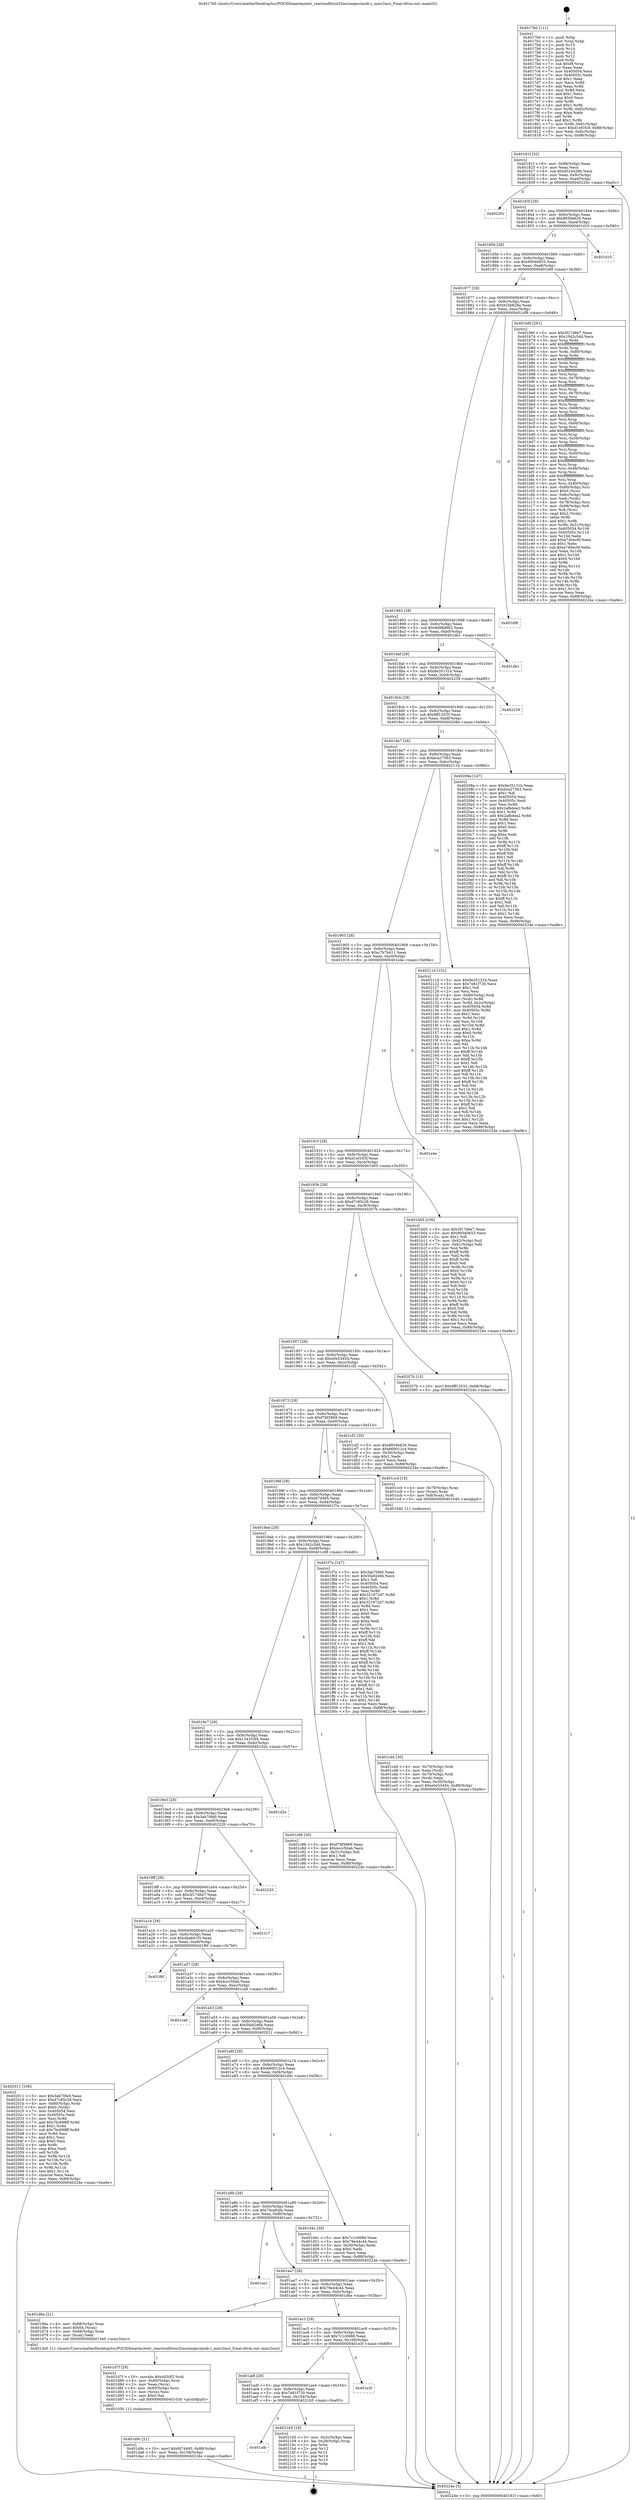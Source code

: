 digraph "0x4017b0" {
  label = "0x4017b0 (/mnt/c/Users/mathe/Desktop/tcc/POCII/binaries/extr_reactosdllwin32mciseqmcimidi.c_mmr2mci_Final-ollvm.out::main(0))"
  labelloc = "t"
  node[shape=record]

  Entry [label="",width=0.3,height=0.3,shape=circle,fillcolor=black,style=filled]
  "0x40181f" [label="{
     0x40181f [32]\l
     | [instrs]\l
     &nbsp;&nbsp;0x40181f \<+6\>: mov -0x88(%rbp),%eax\l
     &nbsp;&nbsp;0x401825 \<+2\>: mov %eax,%ecx\l
     &nbsp;&nbsp;0x401827 \<+6\>: sub $0x8524429b,%ecx\l
     &nbsp;&nbsp;0x40182d \<+6\>: mov %eax,-0x9c(%rbp)\l
     &nbsp;&nbsp;0x401833 \<+6\>: mov %ecx,-0xa0(%rbp)\l
     &nbsp;&nbsp;0x401839 \<+6\>: je 000000000040220c \<main+0xa5c\>\l
  }"]
  "0x40220c" [label="{
     0x40220c\l
  }", style=dashed]
  "0x40183f" [label="{
     0x40183f [28]\l
     | [instrs]\l
     &nbsp;&nbsp;0x40183f \<+5\>: jmp 0000000000401844 \<main+0x94\>\l
     &nbsp;&nbsp;0x401844 \<+6\>: mov -0x9c(%rbp),%eax\l
     &nbsp;&nbsp;0x40184a \<+5\>: sub $0x8839e629,%eax\l
     &nbsp;&nbsp;0x40184f \<+6\>: mov %eax,-0xa4(%rbp)\l
     &nbsp;&nbsp;0x401855 \<+6\>: je 0000000000401d10 \<main+0x560\>\l
  }"]
  Exit [label="",width=0.3,height=0.3,shape=circle,fillcolor=black,style=filled,peripheries=2]
  "0x401d10" [label="{
     0x401d10\l
  }", style=dashed]
  "0x40185b" [label="{
     0x40185b [28]\l
     | [instrs]\l
     &nbsp;&nbsp;0x40185b \<+5\>: jmp 0000000000401860 \<main+0xb0\>\l
     &nbsp;&nbsp;0x401860 \<+6\>: mov -0x9c(%rbp),%eax\l
     &nbsp;&nbsp;0x401866 \<+5\>: sub $0x90040653,%eax\l
     &nbsp;&nbsp;0x40186b \<+6\>: mov %eax,-0xa8(%rbp)\l
     &nbsp;&nbsp;0x401871 \<+6\>: je 0000000000401b6f \<main+0x3bf\>\l
  }"]
  "0x401afb" [label="{
     0x401afb\l
  }", style=dashed]
  "0x401b6f" [label="{
     0x401b6f [281]\l
     | [instrs]\l
     &nbsp;&nbsp;0x401b6f \<+5\>: mov $0x3f17d6e7,%eax\l
     &nbsp;&nbsp;0x401b74 \<+5\>: mov $0x1042c5dd,%ecx\l
     &nbsp;&nbsp;0x401b79 \<+3\>: mov %rsp,%rdx\l
     &nbsp;&nbsp;0x401b7c \<+4\>: add $0xfffffffffffffff0,%rdx\l
     &nbsp;&nbsp;0x401b80 \<+3\>: mov %rdx,%rsp\l
     &nbsp;&nbsp;0x401b83 \<+4\>: mov %rdx,-0x80(%rbp)\l
     &nbsp;&nbsp;0x401b87 \<+3\>: mov %rsp,%rdx\l
     &nbsp;&nbsp;0x401b8a \<+4\>: add $0xfffffffffffffff0,%rdx\l
     &nbsp;&nbsp;0x401b8e \<+3\>: mov %rdx,%rsp\l
     &nbsp;&nbsp;0x401b91 \<+3\>: mov %rsp,%rsi\l
     &nbsp;&nbsp;0x401b94 \<+4\>: add $0xfffffffffffffff0,%rsi\l
     &nbsp;&nbsp;0x401b98 \<+3\>: mov %rsi,%rsp\l
     &nbsp;&nbsp;0x401b9b \<+4\>: mov %rsi,-0x78(%rbp)\l
     &nbsp;&nbsp;0x401b9f \<+3\>: mov %rsp,%rsi\l
     &nbsp;&nbsp;0x401ba2 \<+4\>: add $0xfffffffffffffff0,%rsi\l
     &nbsp;&nbsp;0x401ba6 \<+3\>: mov %rsi,%rsp\l
     &nbsp;&nbsp;0x401ba9 \<+4\>: mov %rsi,-0x70(%rbp)\l
     &nbsp;&nbsp;0x401bad \<+3\>: mov %rsp,%rsi\l
     &nbsp;&nbsp;0x401bb0 \<+4\>: add $0xfffffffffffffff0,%rsi\l
     &nbsp;&nbsp;0x401bb4 \<+3\>: mov %rsi,%rsp\l
     &nbsp;&nbsp;0x401bb7 \<+4\>: mov %rsi,-0x68(%rbp)\l
     &nbsp;&nbsp;0x401bbb \<+3\>: mov %rsp,%rsi\l
     &nbsp;&nbsp;0x401bbe \<+4\>: add $0xfffffffffffffff0,%rsi\l
     &nbsp;&nbsp;0x401bc2 \<+3\>: mov %rsi,%rsp\l
     &nbsp;&nbsp;0x401bc5 \<+4\>: mov %rsi,-0x60(%rbp)\l
     &nbsp;&nbsp;0x401bc9 \<+3\>: mov %rsp,%rsi\l
     &nbsp;&nbsp;0x401bcc \<+4\>: add $0xfffffffffffffff0,%rsi\l
     &nbsp;&nbsp;0x401bd0 \<+3\>: mov %rsi,%rsp\l
     &nbsp;&nbsp;0x401bd3 \<+4\>: mov %rsi,-0x58(%rbp)\l
     &nbsp;&nbsp;0x401bd7 \<+3\>: mov %rsp,%rsi\l
     &nbsp;&nbsp;0x401bda \<+4\>: add $0xfffffffffffffff0,%rsi\l
     &nbsp;&nbsp;0x401bde \<+3\>: mov %rsi,%rsp\l
     &nbsp;&nbsp;0x401be1 \<+4\>: mov %rsi,-0x50(%rbp)\l
     &nbsp;&nbsp;0x401be5 \<+3\>: mov %rsp,%rsi\l
     &nbsp;&nbsp;0x401be8 \<+4\>: add $0xfffffffffffffff0,%rsi\l
     &nbsp;&nbsp;0x401bec \<+3\>: mov %rsi,%rsp\l
     &nbsp;&nbsp;0x401bef \<+4\>: mov %rsi,-0x48(%rbp)\l
     &nbsp;&nbsp;0x401bf3 \<+3\>: mov %rsp,%rsi\l
     &nbsp;&nbsp;0x401bf6 \<+4\>: add $0xfffffffffffffff0,%rsi\l
     &nbsp;&nbsp;0x401bfa \<+3\>: mov %rsi,%rsp\l
     &nbsp;&nbsp;0x401bfd \<+4\>: mov %rsi,-0x40(%rbp)\l
     &nbsp;&nbsp;0x401c01 \<+4\>: mov -0x80(%rbp),%rsi\l
     &nbsp;&nbsp;0x401c05 \<+6\>: movl $0x0,(%rsi)\l
     &nbsp;&nbsp;0x401c0b \<+6\>: mov -0x8c(%rbp),%edi\l
     &nbsp;&nbsp;0x401c11 \<+2\>: mov %edi,(%rdx)\l
     &nbsp;&nbsp;0x401c13 \<+4\>: mov -0x78(%rbp),%rsi\l
     &nbsp;&nbsp;0x401c17 \<+7\>: mov -0x98(%rbp),%r8\l
     &nbsp;&nbsp;0x401c1e \<+3\>: mov %r8,(%rsi)\l
     &nbsp;&nbsp;0x401c21 \<+3\>: cmpl $0x2,(%rdx)\l
     &nbsp;&nbsp;0x401c24 \<+4\>: setne %r9b\l
     &nbsp;&nbsp;0x401c28 \<+4\>: and $0x1,%r9b\l
     &nbsp;&nbsp;0x401c2c \<+4\>: mov %r9b,-0x31(%rbp)\l
     &nbsp;&nbsp;0x401c30 \<+8\>: mov 0x405054,%r10d\l
     &nbsp;&nbsp;0x401c38 \<+8\>: mov 0x40505c,%r11d\l
     &nbsp;&nbsp;0x401c40 \<+3\>: mov %r10d,%ebx\l
     &nbsp;&nbsp;0x401c43 \<+6\>: add $0xe740ec0f,%ebx\l
     &nbsp;&nbsp;0x401c49 \<+3\>: sub $0x1,%ebx\l
     &nbsp;&nbsp;0x401c4c \<+6\>: sub $0xe740ec0f,%ebx\l
     &nbsp;&nbsp;0x401c52 \<+4\>: imul %ebx,%r10d\l
     &nbsp;&nbsp;0x401c56 \<+4\>: and $0x1,%r10d\l
     &nbsp;&nbsp;0x401c5a \<+4\>: cmp $0x0,%r10d\l
     &nbsp;&nbsp;0x401c5e \<+4\>: sete %r9b\l
     &nbsp;&nbsp;0x401c62 \<+4\>: cmp $0xa,%r11d\l
     &nbsp;&nbsp;0x401c66 \<+4\>: setl %r14b\l
     &nbsp;&nbsp;0x401c6a \<+3\>: mov %r9b,%r15b\l
     &nbsp;&nbsp;0x401c6d \<+3\>: and %r14b,%r15b\l
     &nbsp;&nbsp;0x401c70 \<+3\>: xor %r14b,%r9b\l
     &nbsp;&nbsp;0x401c73 \<+3\>: or %r9b,%r15b\l
     &nbsp;&nbsp;0x401c76 \<+4\>: test $0x1,%r15b\l
     &nbsp;&nbsp;0x401c7a \<+3\>: cmovne %ecx,%eax\l
     &nbsp;&nbsp;0x401c7d \<+6\>: mov %eax,-0x88(%rbp)\l
     &nbsp;&nbsp;0x401c83 \<+5\>: jmp 000000000040224e \<main+0xa9e\>\l
  }"]
  "0x401877" [label="{
     0x401877 [28]\l
     | [instrs]\l
     &nbsp;&nbsp;0x401877 \<+5\>: jmp 000000000040187c \<main+0xcc\>\l
     &nbsp;&nbsp;0x40187c \<+6\>: mov -0x9c(%rbp),%eax\l
     &nbsp;&nbsp;0x401882 \<+5\>: sub $0x91bb828a,%eax\l
     &nbsp;&nbsp;0x401887 \<+6\>: mov %eax,-0xac(%rbp)\l
     &nbsp;&nbsp;0x40188d \<+6\>: je 0000000000401df8 \<main+0x648\>\l
  }"]
  "0x4021b5" [label="{
     0x4021b5 [18]\l
     | [instrs]\l
     &nbsp;&nbsp;0x4021b5 \<+3\>: mov -0x2c(%rbp),%eax\l
     &nbsp;&nbsp;0x4021b8 \<+4\>: lea -0x28(%rbp),%rsp\l
     &nbsp;&nbsp;0x4021bc \<+1\>: pop %rbx\l
     &nbsp;&nbsp;0x4021bd \<+2\>: pop %r12\l
     &nbsp;&nbsp;0x4021bf \<+2\>: pop %r13\l
     &nbsp;&nbsp;0x4021c1 \<+2\>: pop %r14\l
     &nbsp;&nbsp;0x4021c3 \<+2\>: pop %r15\l
     &nbsp;&nbsp;0x4021c5 \<+1\>: pop %rbp\l
     &nbsp;&nbsp;0x4021c6 \<+1\>: ret\l
  }"]
  "0x401df8" [label="{
     0x401df8\l
  }", style=dashed]
  "0x401893" [label="{
     0x401893 [28]\l
     | [instrs]\l
     &nbsp;&nbsp;0x401893 \<+5\>: jmp 0000000000401898 \<main+0xe8\>\l
     &nbsp;&nbsp;0x401898 \<+6\>: mov -0x9c(%rbp),%eax\l
     &nbsp;&nbsp;0x40189e \<+5\>: sub $0x9d88d682,%eax\l
     &nbsp;&nbsp;0x4018a3 \<+6\>: mov %eax,-0xb0(%rbp)\l
     &nbsp;&nbsp;0x4018a9 \<+6\>: je 0000000000401db1 \<main+0x601\>\l
  }"]
  "0x401adf" [label="{
     0x401adf [28]\l
     | [instrs]\l
     &nbsp;&nbsp;0x401adf \<+5\>: jmp 0000000000401ae4 \<main+0x334\>\l
     &nbsp;&nbsp;0x401ae4 \<+6\>: mov -0x9c(%rbp),%eax\l
     &nbsp;&nbsp;0x401aea \<+5\>: sub $0x7e81f720,%eax\l
     &nbsp;&nbsp;0x401aef \<+6\>: mov %eax,-0x104(%rbp)\l
     &nbsp;&nbsp;0x401af5 \<+6\>: je 00000000004021b5 \<main+0xa05\>\l
  }"]
  "0x401db1" [label="{
     0x401db1\l
  }", style=dashed]
  "0x4018af" [label="{
     0x4018af [28]\l
     | [instrs]\l
     &nbsp;&nbsp;0x4018af \<+5\>: jmp 00000000004018b4 \<main+0x104\>\l
     &nbsp;&nbsp;0x4018b4 \<+6\>: mov -0x9c(%rbp),%eax\l
     &nbsp;&nbsp;0x4018ba \<+5\>: sub $0x9e35131b,%eax\l
     &nbsp;&nbsp;0x4018bf \<+6\>: mov %eax,-0xb4(%rbp)\l
     &nbsp;&nbsp;0x4018c5 \<+6\>: je 0000000000402239 \<main+0xa89\>\l
  }"]
  "0x401e3f" [label="{
     0x401e3f\l
  }", style=dashed]
  "0x402239" [label="{
     0x402239\l
  }", style=dashed]
  "0x4018cb" [label="{
     0x4018cb [28]\l
     | [instrs]\l
     &nbsp;&nbsp;0x4018cb \<+5\>: jmp 00000000004018d0 \<main+0x120\>\l
     &nbsp;&nbsp;0x4018d0 \<+6\>: mov -0x9c(%rbp),%eax\l
     &nbsp;&nbsp;0x4018d6 \<+5\>: sub $0x9ff12033,%eax\l
     &nbsp;&nbsp;0x4018db \<+6\>: mov %eax,-0xb8(%rbp)\l
     &nbsp;&nbsp;0x4018e1 \<+6\>: je 000000000040208a \<main+0x8da\>\l
  }"]
  "0x401d9c" [label="{
     0x401d9c [21]\l
     | [instrs]\l
     &nbsp;&nbsp;0x401d9c \<+10\>: movl $0xfd74495,-0x88(%rbp)\l
     &nbsp;&nbsp;0x401da6 \<+6\>: mov %eax,-0x108(%rbp)\l
     &nbsp;&nbsp;0x401dac \<+5\>: jmp 000000000040224e \<main+0xa9e\>\l
  }"]
  "0x40208a" [label="{
     0x40208a [147]\l
     | [instrs]\l
     &nbsp;&nbsp;0x40208a \<+5\>: mov $0x9e35131b,%eax\l
     &nbsp;&nbsp;0x40208f \<+5\>: mov $0xbca27563,%ecx\l
     &nbsp;&nbsp;0x402094 \<+2\>: mov $0x1,%dl\l
     &nbsp;&nbsp;0x402096 \<+7\>: mov 0x405054,%esi\l
     &nbsp;&nbsp;0x40209d \<+7\>: mov 0x40505c,%edi\l
     &nbsp;&nbsp;0x4020a4 \<+3\>: mov %esi,%r8d\l
     &nbsp;&nbsp;0x4020a7 \<+7\>: sub $0x2afbdea2,%r8d\l
     &nbsp;&nbsp;0x4020ae \<+4\>: sub $0x1,%r8d\l
     &nbsp;&nbsp;0x4020b2 \<+7\>: add $0x2afbdea2,%r8d\l
     &nbsp;&nbsp;0x4020b9 \<+4\>: imul %r8d,%esi\l
     &nbsp;&nbsp;0x4020bd \<+3\>: and $0x1,%esi\l
     &nbsp;&nbsp;0x4020c0 \<+3\>: cmp $0x0,%esi\l
     &nbsp;&nbsp;0x4020c3 \<+4\>: sete %r9b\l
     &nbsp;&nbsp;0x4020c7 \<+3\>: cmp $0xa,%edi\l
     &nbsp;&nbsp;0x4020ca \<+4\>: setl %r10b\l
     &nbsp;&nbsp;0x4020ce \<+3\>: mov %r9b,%r11b\l
     &nbsp;&nbsp;0x4020d1 \<+4\>: xor $0xff,%r11b\l
     &nbsp;&nbsp;0x4020d5 \<+3\>: mov %r10b,%bl\l
     &nbsp;&nbsp;0x4020d8 \<+3\>: xor $0xff,%bl\l
     &nbsp;&nbsp;0x4020db \<+3\>: xor $0x1,%dl\l
     &nbsp;&nbsp;0x4020de \<+3\>: mov %r11b,%r14b\l
     &nbsp;&nbsp;0x4020e1 \<+4\>: and $0xff,%r14b\l
     &nbsp;&nbsp;0x4020e5 \<+3\>: and %dl,%r9b\l
     &nbsp;&nbsp;0x4020e8 \<+3\>: mov %bl,%r15b\l
     &nbsp;&nbsp;0x4020eb \<+4\>: and $0xff,%r15b\l
     &nbsp;&nbsp;0x4020ef \<+3\>: and %dl,%r10b\l
     &nbsp;&nbsp;0x4020f2 \<+3\>: or %r9b,%r14b\l
     &nbsp;&nbsp;0x4020f5 \<+3\>: or %r10b,%r15b\l
     &nbsp;&nbsp;0x4020f8 \<+3\>: xor %r15b,%r14b\l
     &nbsp;&nbsp;0x4020fb \<+3\>: or %bl,%r11b\l
     &nbsp;&nbsp;0x4020fe \<+4\>: xor $0xff,%r11b\l
     &nbsp;&nbsp;0x402102 \<+3\>: or $0x1,%dl\l
     &nbsp;&nbsp;0x402105 \<+3\>: and %dl,%r11b\l
     &nbsp;&nbsp;0x402108 \<+3\>: or %r11b,%r14b\l
     &nbsp;&nbsp;0x40210b \<+4\>: test $0x1,%r14b\l
     &nbsp;&nbsp;0x40210f \<+3\>: cmovne %ecx,%eax\l
     &nbsp;&nbsp;0x402112 \<+6\>: mov %eax,-0x88(%rbp)\l
     &nbsp;&nbsp;0x402118 \<+5\>: jmp 000000000040224e \<main+0xa9e\>\l
  }"]
  "0x4018e7" [label="{
     0x4018e7 [28]\l
     | [instrs]\l
     &nbsp;&nbsp;0x4018e7 \<+5\>: jmp 00000000004018ec \<main+0x13c\>\l
     &nbsp;&nbsp;0x4018ec \<+6\>: mov -0x9c(%rbp),%eax\l
     &nbsp;&nbsp;0x4018f2 \<+5\>: sub $0xbca27563,%eax\l
     &nbsp;&nbsp;0x4018f7 \<+6\>: mov %eax,-0xbc(%rbp)\l
     &nbsp;&nbsp;0x4018fd \<+6\>: je 000000000040211d \<main+0x96d\>\l
  }"]
  "0x401d7f" [label="{
     0x401d7f [29]\l
     | [instrs]\l
     &nbsp;&nbsp;0x401d7f \<+10\>: movabs $0x4030f2,%rdi\l
     &nbsp;&nbsp;0x401d89 \<+4\>: mov -0x60(%rbp),%rcx\l
     &nbsp;&nbsp;0x401d8d \<+2\>: mov %eax,(%rcx)\l
     &nbsp;&nbsp;0x401d8f \<+4\>: mov -0x60(%rbp),%rcx\l
     &nbsp;&nbsp;0x401d93 \<+2\>: mov (%rcx),%esi\l
     &nbsp;&nbsp;0x401d95 \<+2\>: mov $0x0,%al\l
     &nbsp;&nbsp;0x401d97 \<+5\>: call 0000000000401030 \<printf@plt\>\l
     | [calls]\l
     &nbsp;&nbsp;0x401030 \{1\} (unknown)\l
  }"]
  "0x40211d" [label="{
     0x40211d [152]\l
     | [instrs]\l
     &nbsp;&nbsp;0x40211d \<+5\>: mov $0x9e35131b,%eax\l
     &nbsp;&nbsp;0x402122 \<+5\>: mov $0x7e81f720,%ecx\l
     &nbsp;&nbsp;0x402127 \<+2\>: mov $0x1,%dl\l
     &nbsp;&nbsp;0x402129 \<+2\>: xor %esi,%esi\l
     &nbsp;&nbsp;0x40212b \<+4\>: mov -0x80(%rbp),%rdi\l
     &nbsp;&nbsp;0x40212f \<+3\>: mov (%rdi),%r8d\l
     &nbsp;&nbsp;0x402132 \<+4\>: mov %r8d,-0x2c(%rbp)\l
     &nbsp;&nbsp;0x402136 \<+8\>: mov 0x405054,%r8d\l
     &nbsp;&nbsp;0x40213e \<+8\>: mov 0x40505c,%r9d\l
     &nbsp;&nbsp;0x402146 \<+3\>: sub $0x1,%esi\l
     &nbsp;&nbsp;0x402149 \<+3\>: mov %r8d,%r10d\l
     &nbsp;&nbsp;0x40214c \<+3\>: add %esi,%r10d\l
     &nbsp;&nbsp;0x40214f \<+4\>: imul %r10d,%r8d\l
     &nbsp;&nbsp;0x402153 \<+4\>: and $0x1,%r8d\l
     &nbsp;&nbsp;0x402157 \<+4\>: cmp $0x0,%r8d\l
     &nbsp;&nbsp;0x40215b \<+4\>: sete %r11b\l
     &nbsp;&nbsp;0x40215f \<+4\>: cmp $0xa,%r9d\l
     &nbsp;&nbsp;0x402163 \<+3\>: setl %bl\l
     &nbsp;&nbsp;0x402166 \<+3\>: mov %r11b,%r14b\l
     &nbsp;&nbsp;0x402169 \<+4\>: xor $0xff,%r14b\l
     &nbsp;&nbsp;0x40216d \<+3\>: mov %bl,%r15b\l
     &nbsp;&nbsp;0x402170 \<+4\>: xor $0xff,%r15b\l
     &nbsp;&nbsp;0x402174 \<+3\>: xor $0x1,%dl\l
     &nbsp;&nbsp;0x402177 \<+3\>: mov %r14b,%r12b\l
     &nbsp;&nbsp;0x40217a \<+4\>: and $0xff,%r12b\l
     &nbsp;&nbsp;0x40217e \<+3\>: and %dl,%r11b\l
     &nbsp;&nbsp;0x402181 \<+3\>: mov %r15b,%r13b\l
     &nbsp;&nbsp;0x402184 \<+4\>: and $0xff,%r13b\l
     &nbsp;&nbsp;0x402188 \<+2\>: and %dl,%bl\l
     &nbsp;&nbsp;0x40218a \<+3\>: or %r11b,%r12b\l
     &nbsp;&nbsp;0x40218d \<+3\>: or %bl,%r13b\l
     &nbsp;&nbsp;0x402190 \<+3\>: xor %r13b,%r12b\l
     &nbsp;&nbsp;0x402193 \<+3\>: or %r15b,%r14b\l
     &nbsp;&nbsp;0x402196 \<+4\>: xor $0xff,%r14b\l
     &nbsp;&nbsp;0x40219a \<+3\>: or $0x1,%dl\l
     &nbsp;&nbsp;0x40219d \<+3\>: and %dl,%r14b\l
     &nbsp;&nbsp;0x4021a0 \<+3\>: or %r14b,%r12b\l
     &nbsp;&nbsp;0x4021a3 \<+4\>: test $0x1,%r12b\l
     &nbsp;&nbsp;0x4021a7 \<+3\>: cmovne %ecx,%eax\l
     &nbsp;&nbsp;0x4021aa \<+6\>: mov %eax,-0x88(%rbp)\l
     &nbsp;&nbsp;0x4021b0 \<+5\>: jmp 000000000040224e \<main+0xa9e\>\l
  }"]
  "0x401903" [label="{
     0x401903 [28]\l
     | [instrs]\l
     &nbsp;&nbsp;0x401903 \<+5\>: jmp 0000000000401908 \<main+0x158\>\l
     &nbsp;&nbsp;0x401908 \<+6\>: mov -0x9c(%rbp),%eax\l
     &nbsp;&nbsp;0x40190e \<+5\>: sub $0xc7b7b411,%eax\l
     &nbsp;&nbsp;0x401913 \<+6\>: mov %eax,-0xc0(%rbp)\l
     &nbsp;&nbsp;0x401919 \<+6\>: je 0000000000401e4e \<main+0x69e\>\l
  }"]
  "0x401ac3" [label="{
     0x401ac3 [28]\l
     | [instrs]\l
     &nbsp;&nbsp;0x401ac3 \<+5\>: jmp 0000000000401ac8 \<main+0x318\>\l
     &nbsp;&nbsp;0x401ac8 \<+6\>: mov -0x9c(%rbp),%eax\l
     &nbsp;&nbsp;0x401ace \<+5\>: sub $0x7c1c0686,%eax\l
     &nbsp;&nbsp;0x401ad3 \<+6\>: mov %eax,-0x100(%rbp)\l
     &nbsp;&nbsp;0x401ad9 \<+6\>: je 0000000000401e3f \<main+0x68f\>\l
  }"]
  "0x401e4e" [label="{
     0x401e4e\l
  }", style=dashed]
  "0x40191f" [label="{
     0x40191f [28]\l
     | [instrs]\l
     &nbsp;&nbsp;0x40191f \<+5\>: jmp 0000000000401924 \<main+0x174\>\l
     &nbsp;&nbsp;0x401924 \<+6\>: mov -0x9c(%rbp),%eax\l
     &nbsp;&nbsp;0x40192a \<+5\>: sub $0xd1ef163f,%eax\l
     &nbsp;&nbsp;0x40192f \<+6\>: mov %eax,-0xc4(%rbp)\l
     &nbsp;&nbsp;0x401935 \<+6\>: je 0000000000401b05 \<main+0x355\>\l
  }"]
  "0x401d6a" [label="{
     0x401d6a [21]\l
     | [instrs]\l
     &nbsp;&nbsp;0x401d6a \<+4\>: mov -0x68(%rbp),%rax\l
     &nbsp;&nbsp;0x401d6e \<+6\>: movl $0x64,(%rax)\l
     &nbsp;&nbsp;0x401d74 \<+4\>: mov -0x68(%rbp),%rax\l
     &nbsp;&nbsp;0x401d78 \<+2\>: mov (%rax),%edi\l
     &nbsp;&nbsp;0x401d7a \<+5\>: call 00000000004013e0 \<mmr2mci\>\l
     | [calls]\l
     &nbsp;&nbsp;0x4013e0 \{1\} (/mnt/c/Users/mathe/Desktop/tcc/POCII/binaries/extr_reactosdllwin32mciseqmcimidi.c_mmr2mci_Final-ollvm.out::mmr2mci)\l
  }"]
  "0x401b05" [label="{
     0x401b05 [106]\l
     | [instrs]\l
     &nbsp;&nbsp;0x401b05 \<+5\>: mov $0x3f17d6e7,%eax\l
     &nbsp;&nbsp;0x401b0a \<+5\>: mov $0x90040653,%ecx\l
     &nbsp;&nbsp;0x401b0f \<+2\>: mov $0x1,%dl\l
     &nbsp;&nbsp;0x401b11 \<+7\>: mov -0x82(%rbp),%sil\l
     &nbsp;&nbsp;0x401b18 \<+7\>: mov -0x81(%rbp),%dil\l
     &nbsp;&nbsp;0x401b1f \<+3\>: mov %sil,%r8b\l
     &nbsp;&nbsp;0x401b22 \<+4\>: xor $0xff,%r8b\l
     &nbsp;&nbsp;0x401b26 \<+3\>: mov %dil,%r9b\l
     &nbsp;&nbsp;0x401b29 \<+4\>: xor $0xff,%r9b\l
     &nbsp;&nbsp;0x401b2d \<+3\>: xor $0x0,%dl\l
     &nbsp;&nbsp;0x401b30 \<+3\>: mov %r8b,%r10b\l
     &nbsp;&nbsp;0x401b33 \<+4\>: and $0x0,%r10b\l
     &nbsp;&nbsp;0x401b37 \<+3\>: and %dl,%sil\l
     &nbsp;&nbsp;0x401b3a \<+3\>: mov %r9b,%r11b\l
     &nbsp;&nbsp;0x401b3d \<+4\>: and $0x0,%r11b\l
     &nbsp;&nbsp;0x401b41 \<+3\>: and %dl,%dil\l
     &nbsp;&nbsp;0x401b44 \<+3\>: or %sil,%r10b\l
     &nbsp;&nbsp;0x401b47 \<+3\>: or %dil,%r11b\l
     &nbsp;&nbsp;0x401b4a \<+3\>: xor %r11b,%r10b\l
     &nbsp;&nbsp;0x401b4d \<+3\>: or %r9b,%r8b\l
     &nbsp;&nbsp;0x401b50 \<+4\>: xor $0xff,%r8b\l
     &nbsp;&nbsp;0x401b54 \<+3\>: or $0x0,%dl\l
     &nbsp;&nbsp;0x401b57 \<+3\>: and %dl,%r8b\l
     &nbsp;&nbsp;0x401b5a \<+3\>: or %r8b,%r10b\l
     &nbsp;&nbsp;0x401b5d \<+4\>: test $0x1,%r10b\l
     &nbsp;&nbsp;0x401b61 \<+3\>: cmovne %ecx,%eax\l
     &nbsp;&nbsp;0x401b64 \<+6\>: mov %eax,-0x88(%rbp)\l
     &nbsp;&nbsp;0x401b6a \<+5\>: jmp 000000000040224e \<main+0xa9e\>\l
  }"]
  "0x40193b" [label="{
     0x40193b [28]\l
     | [instrs]\l
     &nbsp;&nbsp;0x40193b \<+5\>: jmp 0000000000401940 \<main+0x190\>\l
     &nbsp;&nbsp;0x401940 \<+6\>: mov -0x9c(%rbp),%eax\l
     &nbsp;&nbsp;0x401946 \<+5\>: sub $0xd7c85c28,%eax\l
     &nbsp;&nbsp;0x40194b \<+6\>: mov %eax,-0xc8(%rbp)\l
     &nbsp;&nbsp;0x401951 \<+6\>: je 000000000040207b \<main+0x8cb\>\l
  }"]
  "0x40224e" [label="{
     0x40224e [5]\l
     | [instrs]\l
     &nbsp;&nbsp;0x40224e \<+5\>: jmp 000000000040181f \<main+0x6f\>\l
  }"]
  "0x4017b0" [label="{
     0x4017b0 [111]\l
     | [instrs]\l
     &nbsp;&nbsp;0x4017b0 \<+1\>: push %rbp\l
     &nbsp;&nbsp;0x4017b1 \<+3\>: mov %rsp,%rbp\l
     &nbsp;&nbsp;0x4017b4 \<+2\>: push %r15\l
     &nbsp;&nbsp;0x4017b6 \<+2\>: push %r14\l
     &nbsp;&nbsp;0x4017b8 \<+2\>: push %r13\l
     &nbsp;&nbsp;0x4017ba \<+2\>: push %r12\l
     &nbsp;&nbsp;0x4017bc \<+1\>: push %rbx\l
     &nbsp;&nbsp;0x4017bd \<+7\>: sub $0xf8,%rsp\l
     &nbsp;&nbsp;0x4017c4 \<+2\>: xor %eax,%eax\l
     &nbsp;&nbsp;0x4017c6 \<+7\>: mov 0x405054,%ecx\l
     &nbsp;&nbsp;0x4017cd \<+7\>: mov 0x40505c,%edx\l
     &nbsp;&nbsp;0x4017d4 \<+3\>: sub $0x1,%eax\l
     &nbsp;&nbsp;0x4017d7 \<+3\>: mov %ecx,%r8d\l
     &nbsp;&nbsp;0x4017da \<+3\>: add %eax,%r8d\l
     &nbsp;&nbsp;0x4017dd \<+4\>: imul %r8d,%ecx\l
     &nbsp;&nbsp;0x4017e1 \<+3\>: and $0x1,%ecx\l
     &nbsp;&nbsp;0x4017e4 \<+3\>: cmp $0x0,%ecx\l
     &nbsp;&nbsp;0x4017e7 \<+4\>: sete %r9b\l
     &nbsp;&nbsp;0x4017eb \<+4\>: and $0x1,%r9b\l
     &nbsp;&nbsp;0x4017ef \<+7\>: mov %r9b,-0x82(%rbp)\l
     &nbsp;&nbsp;0x4017f6 \<+3\>: cmp $0xa,%edx\l
     &nbsp;&nbsp;0x4017f9 \<+4\>: setl %r9b\l
     &nbsp;&nbsp;0x4017fd \<+4\>: and $0x1,%r9b\l
     &nbsp;&nbsp;0x401801 \<+7\>: mov %r9b,-0x81(%rbp)\l
     &nbsp;&nbsp;0x401808 \<+10\>: movl $0xd1ef163f,-0x88(%rbp)\l
     &nbsp;&nbsp;0x401812 \<+6\>: mov %edi,-0x8c(%rbp)\l
     &nbsp;&nbsp;0x401818 \<+7\>: mov %rsi,-0x98(%rbp)\l
  }"]
  "0x401aa7" [label="{
     0x401aa7 [28]\l
     | [instrs]\l
     &nbsp;&nbsp;0x401aa7 \<+5\>: jmp 0000000000401aac \<main+0x2fc\>\l
     &nbsp;&nbsp;0x401aac \<+6\>: mov -0x9c(%rbp),%eax\l
     &nbsp;&nbsp;0x401ab2 \<+5\>: sub $0x79e44c44,%eax\l
     &nbsp;&nbsp;0x401ab7 \<+6\>: mov %eax,-0xfc(%rbp)\l
     &nbsp;&nbsp;0x401abd \<+6\>: je 0000000000401d6a \<main+0x5ba\>\l
  }"]
  "0x401ee1" [label="{
     0x401ee1\l
  }", style=dashed]
  "0x40207b" [label="{
     0x40207b [15]\l
     | [instrs]\l
     &nbsp;&nbsp;0x40207b \<+10\>: movl $0x9ff12033,-0x88(%rbp)\l
     &nbsp;&nbsp;0x402085 \<+5\>: jmp 000000000040224e \<main+0xa9e\>\l
  }"]
  "0x401957" [label="{
     0x401957 [28]\l
     | [instrs]\l
     &nbsp;&nbsp;0x401957 \<+5\>: jmp 000000000040195c \<main+0x1ac\>\l
     &nbsp;&nbsp;0x40195c \<+6\>: mov -0x9c(%rbp),%eax\l
     &nbsp;&nbsp;0x401962 \<+5\>: sub $0xe0e53454,%eax\l
     &nbsp;&nbsp;0x401967 \<+6\>: mov %eax,-0xcc(%rbp)\l
     &nbsp;&nbsp;0x40196d \<+6\>: je 0000000000401cf2 \<main+0x542\>\l
  }"]
  "0x401a8b" [label="{
     0x401a8b [28]\l
     | [instrs]\l
     &nbsp;&nbsp;0x401a8b \<+5\>: jmp 0000000000401a90 \<main+0x2e0\>\l
     &nbsp;&nbsp;0x401a90 \<+6\>: mov -0x9c(%rbp),%eax\l
     &nbsp;&nbsp;0x401a96 \<+5\>: sub $0x74cefcbb,%eax\l
     &nbsp;&nbsp;0x401a9b \<+6\>: mov %eax,-0xf8(%rbp)\l
     &nbsp;&nbsp;0x401aa1 \<+6\>: je 0000000000401ee1 \<main+0x731\>\l
  }"]
  "0x401cf2" [label="{
     0x401cf2 [30]\l
     | [instrs]\l
     &nbsp;&nbsp;0x401cf2 \<+5\>: mov $0x8839e629,%eax\l
     &nbsp;&nbsp;0x401cf7 \<+5\>: mov $0x660012c4,%ecx\l
     &nbsp;&nbsp;0x401cfc \<+3\>: mov -0x30(%rbp),%edx\l
     &nbsp;&nbsp;0x401cff \<+3\>: cmp $0x1,%edx\l
     &nbsp;&nbsp;0x401d02 \<+3\>: cmovl %ecx,%eax\l
     &nbsp;&nbsp;0x401d05 \<+6\>: mov %eax,-0x88(%rbp)\l
     &nbsp;&nbsp;0x401d0b \<+5\>: jmp 000000000040224e \<main+0xa9e\>\l
  }"]
  "0x401973" [label="{
     0x401973 [28]\l
     | [instrs]\l
     &nbsp;&nbsp;0x401973 \<+5\>: jmp 0000000000401978 \<main+0x1c8\>\l
     &nbsp;&nbsp;0x401978 \<+6\>: mov -0x9c(%rbp),%eax\l
     &nbsp;&nbsp;0x40197e \<+5\>: sub $0xf76f3869,%eax\l
     &nbsp;&nbsp;0x401983 \<+6\>: mov %eax,-0xd0(%rbp)\l
     &nbsp;&nbsp;0x401989 \<+6\>: je 0000000000401cc4 \<main+0x514\>\l
  }"]
  "0x401d4c" [label="{
     0x401d4c [30]\l
     | [instrs]\l
     &nbsp;&nbsp;0x401d4c \<+5\>: mov $0x7c1c0686,%eax\l
     &nbsp;&nbsp;0x401d51 \<+5\>: mov $0x79e44c44,%ecx\l
     &nbsp;&nbsp;0x401d56 \<+3\>: mov -0x30(%rbp),%edx\l
     &nbsp;&nbsp;0x401d59 \<+3\>: cmp $0x0,%edx\l
     &nbsp;&nbsp;0x401d5c \<+3\>: cmove %ecx,%eax\l
     &nbsp;&nbsp;0x401d5f \<+6\>: mov %eax,-0x88(%rbp)\l
     &nbsp;&nbsp;0x401d65 \<+5\>: jmp 000000000040224e \<main+0xa9e\>\l
  }"]
  "0x401cc4" [label="{
     0x401cc4 [16]\l
     | [instrs]\l
     &nbsp;&nbsp;0x401cc4 \<+4\>: mov -0x78(%rbp),%rax\l
     &nbsp;&nbsp;0x401cc8 \<+3\>: mov (%rax),%rax\l
     &nbsp;&nbsp;0x401ccb \<+4\>: mov 0x8(%rax),%rdi\l
     &nbsp;&nbsp;0x401ccf \<+5\>: call 0000000000401040 \<atoi@plt\>\l
     | [calls]\l
     &nbsp;&nbsp;0x401040 \{1\} (unknown)\l
  }"]
  "0x40198f" [label="{
     0x40198f [28]\l
     | [instrs]\l
     &nbsp;&nbsp;0x40198f \<+5\>: jmp 0000000000401994 \<main+0x1e4\>\l
     &nbsp;&nbsp;0x401994 \<+6\>: mov -0x9c(%rbp),%eax\l
     &nbsp;&nbsp;0x40199a \<+5\>: sub $0xfd74495,%eax\l
     &nbsp;&nbsp;0x40199f \<+6\>: mov %eax,-0xd4(%rbp)\l
     &nbsp;&nbsp;0x4019a5 \<+6\>: je 0000000000401f7e \<main+0x7ce\>\l
  }"]
  "0x401a6f" [label="{
     0x401a6f [28]\l
     | [instrs]\l
     &nbsp;&nbsp;0x401a6f \<+5\>: jmp 0000000000401a74 \<main+0x2c4\>\l
     &nbsp;&nbsp;0x401a74 \<+6\>: mov -0x9c(%rbp),%eax\l
     &nbsp;&nbsp;0x401a7a \<+5\>: sub $0x660012c4,%eax\l
     &nbsp;&nbsp;0x401a7f \<+6\>: mov %eax,-0xf4(%rbp)\l
     &nbsp;&nbsp;0x401a85 \<+6\>: je 0000000000401d4c \<main+0x59c\>\l
  }"]
  "0x401f7e" [label="{
     0x401f7e [147]\l
     | [instrs]\l
     &nbsp;&nbsp;0x401f7e \<+5\>: mov $0x3ab70fe0,%eax\l
     &nbsp;&nbsp;0x401f83 \<+5\>: mov $0x5fa92e6b,%ecx\l
     &nbsp;&nbsp;0x401f88 \<+2\>: mov $0x1,%dl\l
     &nbsp;&nbsp;0x401f8a \<+7\>: mov 0x405054,%esi\l
     &nbsp;&nbsp;0x401f91 \<+7\>: mov 0x40505c,%edi\l
     &nbsp;&nbsp;0x401f98 \<+3\>: mov %esi,%r8d\l
     &nbsp;&nbsp;0x401f9b \<+7\>: add $0x321972d7,%r8d\l
     &nbsp;&nbsp;0x401fa2 \<+4\>: sub $0x1,%r8d\l
     &nbsp;&nbsp;0x401fa6 \<+7\>: sub $0x321972d7,%r8d\l
     &nbsp;&nbsp;0x401fad \<+4\>: imul %r8d,%esi\l
     &nbsp;&nbsp;0x401fb1 \<+3\>: and $0x1,%esi\l
     &nbsp;&nbsp;0x401fb4 \<+3\>: cmp $0x0,%esi\l
     &nbsp;&nbsp;0x401fb7 \<+4\>: sete %r9b\l
     &nbsp;&nbsp;0x401fbb \<+3\>: cmp $0xa,%edi\l
     &nbsp;&nbsp;0x401fbe \<+4\>: setl %r10b\l
     &nbsp;&nbsp;0x401fc2 \<+3\>: mov %r9b,%r11b\l
     &nbsp;&nbsp;0x401fc5 \<+4\>: xor $0xff,%r11b\l
     &nbsp;&nbsp;0x401fc9 \<+3\>: mov %r10b,%bl\l
     &nbsp;&nbsp;0x401fcc \<+3\>: xor $0xff,%bl\l
     &nbsp;&nbsp;0x401fcf \<+3\>: xor $0x1,%dl\l
     &nbsp;&nbsp;0x401fd2 \<+3\>: mov %r11b,%r14b\l
     &nbsp;&nbsp;0x401fd5 \<+4\>: and $0xff,%r14b\l
     &nbsp;&nbsp;0x401fd9 \<+3\>: and %dl,%r9b\l
     &nbsp;&nbsp;0x401fdc \<+3\>: mov %bl,%r15b\l
     &nbsp;&nbsp;0x401fdf \<+4\>: and $0xff,%r15b\l
     &nbsp;&nbsp;0x401fe3 \<+3\>: and %dl,%r10b\l
     &nbsp;&nbsp;0x401fe6 \<+3\>: or %r9b,%r14b\l
     &nbsp;&nbsp;0x401fe9 \<+3\>: or %r10b,%r15b\l
     &nbsp;&nbsp;0x401fec \<+3\>: xor %r15b,%r14b\l
     &nbsp;&nbsp;0x401fef \<+3\>: or %bl,%r11b\l
     &nbsp;&nbsp;0x401ff2 \<+4\>: xor $0xff,%r11b\l
     &nbsp;&nbsp;0x401ff6 \<+3\>: or $0x1,%dl\l
     &nbsp;&nbsp;0x401ff9 \<+3\>: and %dl,%r11b\l
     &nbsp;&nbsp;0x401ffc \<+3\>: or %r11b,%r14b\l
     &nbsp;&nbsp;0x401fff \<+4\>: test $0x1,%r14b\l
     &nbsp;&nbsp;0x402003 \<+3\>: cmovne %ecx,%eax\l
     &nbsp;&nbsp;0x402006 \<+6\>: mov %eax,-0x88(%rbp)\l
     &nbsp;&nbsp;0x40200c \<+5\>: jmp 000000000040224e \<main+0xa9e\>\l
  }"]
  "0x4019ab" [label="{
     0x4019ab [28]\l
     | [instrs]\l
     &nbsp;&nbsp;0x4019ab \<+5\>: jmp 00000000004019b0 \<main+0x200\>\l
     &nbsp;&nbsp;0x4019b0 \<+6\>: mov -0x9c(%rbp),%eax\l
     &nbsp;&nbsp;0x4019b6 \<+5\>: sub $0x1042c5dd,%eax\l
     &nbsp;&nbsp;0x4019bb \<+6\>: mov %eax,-0xd8(%rbp)\l
     &nbsp;&nbsp;0x4019c1 \<+6\>: je 0000000000401c88 \<main+0x4d8\>\l
  }"]
  "0x402011" [label="{
     0x402011 [106]\l
     | [instrs]\l
     &nbsp;&nbsp;0x402011 \<+5\>: mov $0x3ab70fe0,%eax\l
     &nbsp;&nbsp;0x402016 \<+5\>: mov $0xd7c85c28,%ecx\l
     &nbsp;&nbsp;0x40201b \<+4\>: mov -0x80(%rbp),%rdx\l
     &nbsp;&nbsp;0x40201f \<+6\>: movl $0x0,(%rdx)\l
     &nbsp;&nbsp;0x402025 \<+7\>: mov 0x405054,%esi\l
     &nbsp;&nbsp;0x40202c \<+7\>: mov 0x40505c,%edi\l
     &nbsp;&nbsp;0x402033 \<+3\>: mov %esi,%r8d\l
     &nbsp;&nbsp;0x402036 \<+7\>: add $0x7bc698ff,%r8d\l
     &nbsp;&nbsp;0x40203d \<+4\>: sub $0x1,%r8d\l
     &nbsp;&nbsp;0x402041 \<+7\>: sub $0x7bc698ff,%r8d\l
     &nbsp;&nbsp;0x402048 \<+4\>: imul %r8d,%esi\l
     &nbsp;&nbsp;0x40204c \<+3\>: and $0x1,%esi\l
     &nbsp;&nbsp;0x40204f \<+3\>: cmp $0x0,%esi\l
     &nbsp;&nbsp;0x402052 \<+4\>: sete %r9b\l
     &nbsp;&nbsp;0x402056 \<+3\>: cmp $0xa,%edi\l
     &nbsp;&nbsp;0x402059 \<+4\>: setl %r10b\l
     &nbsp;&nbsp;0x40205d \<+3\>: mov %r9b,%r11b\l
     &nbsp;&nbsp;0x402060 \<+3\>: and %r10b,%r11b\l
     &nbsp;&nbsp;0x402063 \<+3\>: xor %r10b,%r9b\l
     &nbsp;&nbsp;0x402066 \<+3\>: or %r9b,%r11b\l
     &nbsp;&nbsp;0x402069 \<+4\>: test $0x1,%r11b\l
     &nbsp;&nbsp;0x40206d \<+3\>: cmovne %ecx,%eax\l
     &nbsp;&nbsp;0x402070 \<+6\>: mov %eax,-0x88(%rbp)\l
     &nbsp;&nbsp;0x402076 \<+5\>: jmp 000000000040224e \<main+0xa9e\>\l
  }"]
  "0x401c88" [label="{
     0x401c88 [30]\l
     | [instrs]\l
     &nbsp;&nbsp;0x401c88 \<+5\>: mov $0xf76f3869,%eax\l
     &nbsp;&nbsp;0x401c8d \<+5\>: mov $0x4ccc50ab,%ecx\l
     &nbsp;&nbsp;0x401c92 \<+3\>: mov -0x31(%rbp),%dl\l
     &nbsp;&nbsp;0x401c95 \<+3\>: test $0x1,%dl\l
     &nbsp;&nbsp;0x401c98 \<+3\>: cmovne %ecx,%eax\l
     &nbsp;&nbsp;0x401c9b \<+6\>: mov %eax,-0x88(%rbp)\l
     &nbsp;&nbsp;0x401ca1 \<+5\>: jmp 000000000040224e \<main+0xa9e\>\l
  }"]
  "0x4019c7" [label="{
     0x4019c7 [28]\l
     | [instrs]\l
     &nbsp;&nbsp;0x4019c7 \<+5\>: jmp 00000000004019cc \<main+0x21c\>\l
     &nbsp;&nbsp;0x4019cc \<+6\>: mov -0x9c(%rbp),%eax\l
     &nbsp;&nbsp;0x4019d2 \<+5\>: sub $0x134333f4,%eax\l
     &nbsp;&nbsp;0x4019d7 \<+6\>: mov %eax,-0xdc(%rbp)\l
     &nbsp;&nbsp;0x4019dd \<+6\>: je 0000000000401d2e \<main+0x57e\>\l
  }"]
  "0x401cd4" [label="{
     0x401cd4 [30]\l
     | [instrs]\l
     &nbsp;&nbsp;0x401cd4 \<+4\>: mov -0x70(%rbp),%rdi\l
     &nbsp;&nbsp;0x401cd8 \<+2\>: mov %eax,(%rdi)\l
     &nbsp;&nbsp;0x401cda \<+4\>: mov -0x70(%rbp),%rdi\l
     &nbsp;&nbsp;0x401cde \<+2\>: mov (%rdi),%eax\l
     &nbsp;&nbsp;0x401ce0 \<+3\>: mov %eax,-0x30(%rbp)\l
     &nbsp;&nbsp;0x401ce3 \<+10\>: movl $0xe0e53454,-0x88(%rbp)\l
     &nbsp;&nbsp;0x401ced \<+5\>: jmp 000000000040224e \<main+0xa9e\>\l
  }"]
  "0x401a53" [label="{
     0x401a53 [28]\l
     | [instrs]\l
     &nbsp;&nbsp;0x401a53 \<+5\>: jmp 0000000000401a58 \<main+0x2a8\>\l
     &nbsp;&nbsp;0x401a58 \<+6\>: mov -0x9c(%rbp),%eax\l
     &nbsp;&nbsp;0x401a5e \<+5\>: sub $0x5fa92e6b,%eax\l
     &nbsp;&nbsp;0x401a63 \<+6\>: mov %eax,-0xf0(%rbp)\l
     &nbsp;&nbsp;0x401a69 \<+6\>: je 0000000000402011 \<main+0x861\>\l
  }"]
  "0x401d2e" [label="{
     0x401d2e\l
  }", style=dashed]
  "0x4019e3" [label="{
     0x4019e3 [28]\l
     | [instrs]\l
     &nbsp;&nbsp;0x4019e3 \<+5\>: jmp 00000000004019e8 \<main+0x238\>\l
     &nbsp;&nbsp;0x4019e8 \<+6\>: mov -0x9c(%rbp),%eax\l
     &nbsp;&nbsp;0x4019ee \<+5\>: sub $0x3ab70fe0,%eax\l
     &nbsp;&nbsp;0x4019f3 \<+6\>: mov %eax,-0xe0(%rbp)\l
     &nbsp;&nbsp;0x4019f9 \<+6\>: je 0000000000402220 \<main+0xa70\>\l
  }"]
  "0x401ca6" [label="{
     0x401ca6\l
  }", style=dashed]
  "0x402220" [label="{
     0x402220\l
  }", style=dashed]
  "0x4019ff" [label="{
     0x4019ff [28]\l
     | [instrs]\l
     &nbsp;&nbsp;0x4019ff \<+5\>: jmp 0000000000401a04 \<main+0x254\>\l
     &nbsp;&nbsp;0x401a04 \<+6\>: mov -0x9c(%rbp),%eax\l
     &nbsp;&nbsp;0x401a0a \<+5\>: sub $0x3f17d6e7,%eax\l
     &nbsp;&nbsp;0x401a0f \<+6\>: mov %eax,-0xe4(%rbp)\l
     &nbsp;&nbsp;0x401a15 \<+6\>: je 00000000004021c7 \<main+0xa17\>\l
  }"]
  "0x401a37" [label="{
     0x401a37 [28]\l
     | [instrs]\l
     &nbsp;&nbsp;0x401a37 \<+5\>: jmp 0000000000401a3c \<main+0x28c\>\l
     &nbsp;&nbsp;0x401a3c \<+6\>: mov -0x9c(%rbp),%eax\l
     &nbsp;&nbsp;0x401a42 \<+5\>: sub $0x4ccc50ab,%eax\l
     &nbsp;&nbsp;0x401a47 \<+6\>: mov %eax,-0xec(%rbp)\l
     &nbsp;&nbsp;0x401a4d \<+6\>: je 0000000000401ca6 \<main+0x4f6\>\l
  }"]
  "0x4021c7" [label="{
     0x4021c7\l
  }", style=dashed]
  "0x401a1b" [label="{
     0x401a1b [28]\l
     | [instrs]\l
     &nbsp;&nbsp;0x401a1b \<+5\>: jmp 0000000000401a20 \<main+0x270\>\l
     &nbsp;&nbsp;0x401a20 \<+6\>: mov -0x9c(%rbp),%eax\l
     &nbsp;&nbsp;0x401a26 \<+5\>: sub $0x4ba681f3,%eax\l
     &nbsp;&nbsp;0x401a2b \<+6\>: mov %eax,-0xe8(%rbp)\l
     &nbsp;&nbsp;0x401a31 \<+6\>: je 0000000000401f6f \<main+0x7bf\>\l
  }"]
  "0x401f6f" [label="{
     0x401f6f\l
  }", style=dashed]
  Entry -> "0x4017b0" [label=" 1"]
  "0x40181f" -> "0x40220c" [label=" 0"]
  "0x40181f" -> "0x40183f" [label=" 13"]
  "0x4021b5" -> Exit [label=" 1"]
  "0x40183f" -> "0x401d10" [label=" 0"]
  "0x40183f" -> "0x40185b" [label=" 13"]
  "0x401adf" -> "0x401afb" [label=" 0"]
  "0x40185b" -> "0x401b6f" [label=" 1"]
  "0x40185b" -> "0x401877" [label=" 12"]
  "0x401adf" -> "0x4021b5" [label=" 1"]
  "0x401877" -> "0x401df8" [label=" 0"]
  "0x401877" -> "0x401893" [label=" 12"]
  "0x401ac3" -> "0x401adf" [label=" 1"]
  "0x401893" -> "0x401db1" [label=" 0"]
  "0x401893" -> "0x4018af" [label=" 12"]
  "0x401ac3" -> "0x401e3f" [label=" 0"]
  "0x4018af" -> "0x402239" [label=" 0"]
  "0x4018af" -> "0x4018cb" [label=" 12"]
  "0x40211d" -> "0x40224e" [label=" 1"]
  "0x4018cb" -> "0x40208a" [label=" 1"]
  "0x4018cb" -> "0x4018e7" [label=" 11"]
  "0x40208a" -> "0x40224e" [label=" 1"]
  "0x4018e7" -> "0x40211d" [label=" 1"]
  "0x4018e7" -> "0x401903" [label=" 10"]
  "0x40207b" -> "0x40224e" [label=" 1"]
  "0x401903" -> "0x401e4e" [label=" 0"]
  "0x401903" -> "0x40191f" [label=" 10"]
  "0x402011" -> "0x40224e" [label=" 1"]
  "0x40191f" -> "0x401b05" [label=" 1"]
  "0x40191f" -> "0x40193b" [label=" 9"]
  "0x401b05" -> "0x40224e" [label=" 1"]
  "0x4017b0" -> "0x40181f" [label=" 1"]
  "0x40224e" -> "0x40181f" [label=" 12"]
  "0x401f7e" -> "0x40224e" [label=" 1"]
  "0x401b6f" -> "0x40224e" [label=" 1"]
  "0x401d7f" -> "0x401d9c" [label=" 1"]
  "0x40193b" -> "0x40207b" [label=" 1"]
  "0x40193b" -> "0x401957" [label=" 8"]
  "0x401d6a" -> "0x401d7f" [label=" 1"]
  "0x401957" -> "0x401cf2" [label=" 1"]
  "0x401957" -> "0x401973" [label=" 7"]
  "0x401aa7" -> "0x401d6a" [label=" 1"]
  "0x401973" -> "0x401cc4" [label=" 1"]
  "0x401973" -> "0x40198f" [label=" 6"]
  "0x401d9c" -> "0x40224e" [label=" 1"]
  "0x40198f" -> "0x401f7e" [label=" 1"]
  "0x40198f" -> "0x4019ab" [label=" 5"]
  "0x401a8b" -> "0x401ee1" [label=" 0"]
  "0x4019ab" -> "0x401c88" [label=" 1"]
  "0x4019ab" -> "0x4019c7" [label=" 4"]
  "0x401c88" -> "0x40224e" [label=" 1"]
  "0x401cc4" -> "0x401cd4" [label=" 1"]
  "0x401cd4" -> "0x40224e" [label=" 1"]
  "0x401cf2" -> "0x40224e" [label=" 1"]
  "0x401aa7" -> "0x401ac3" [label=" 1"]
  "0x4019c7" -> "0x401d2e" [label=" 0"]
  "0x4019c7" -> "0x4019e3" [label=" 4"]
  "0x401a6f" -> "0x401a8b" [label=" 2"]
  "0x4019e3" -> "0x402220" [label=" 0"]
  "0x4019e3" -> "0x4019ff" [label=" 4"]
  "0x401a6f" -> "0x401d4c" [label=" 1"]
  "0x4019ff" -> "0x4021c7" [label=" 0"]
  "0x4019ff" -> "0x401a1b" [label=" 4"]
  "0x401a53" -> "0x401a6f" [label=" 3"]
  "0x401a1b" -> "0x401f6f" [label=" 0"]
  "0x401a1b" -> "0x401a37" [label=" 4"]
  "0x401a8b" -> "0x401aa7" [label=" 2"]
  "0x401a37" -> "0x401ca6" [label=" 0"]
  "0x401a37" -> "0x401a53" [label=" 4"]
  "0x401d4c" -> "0x40224e" [label=" 1"]
  "0x401a53" -> "0x402011" [label=" 1"]
}

